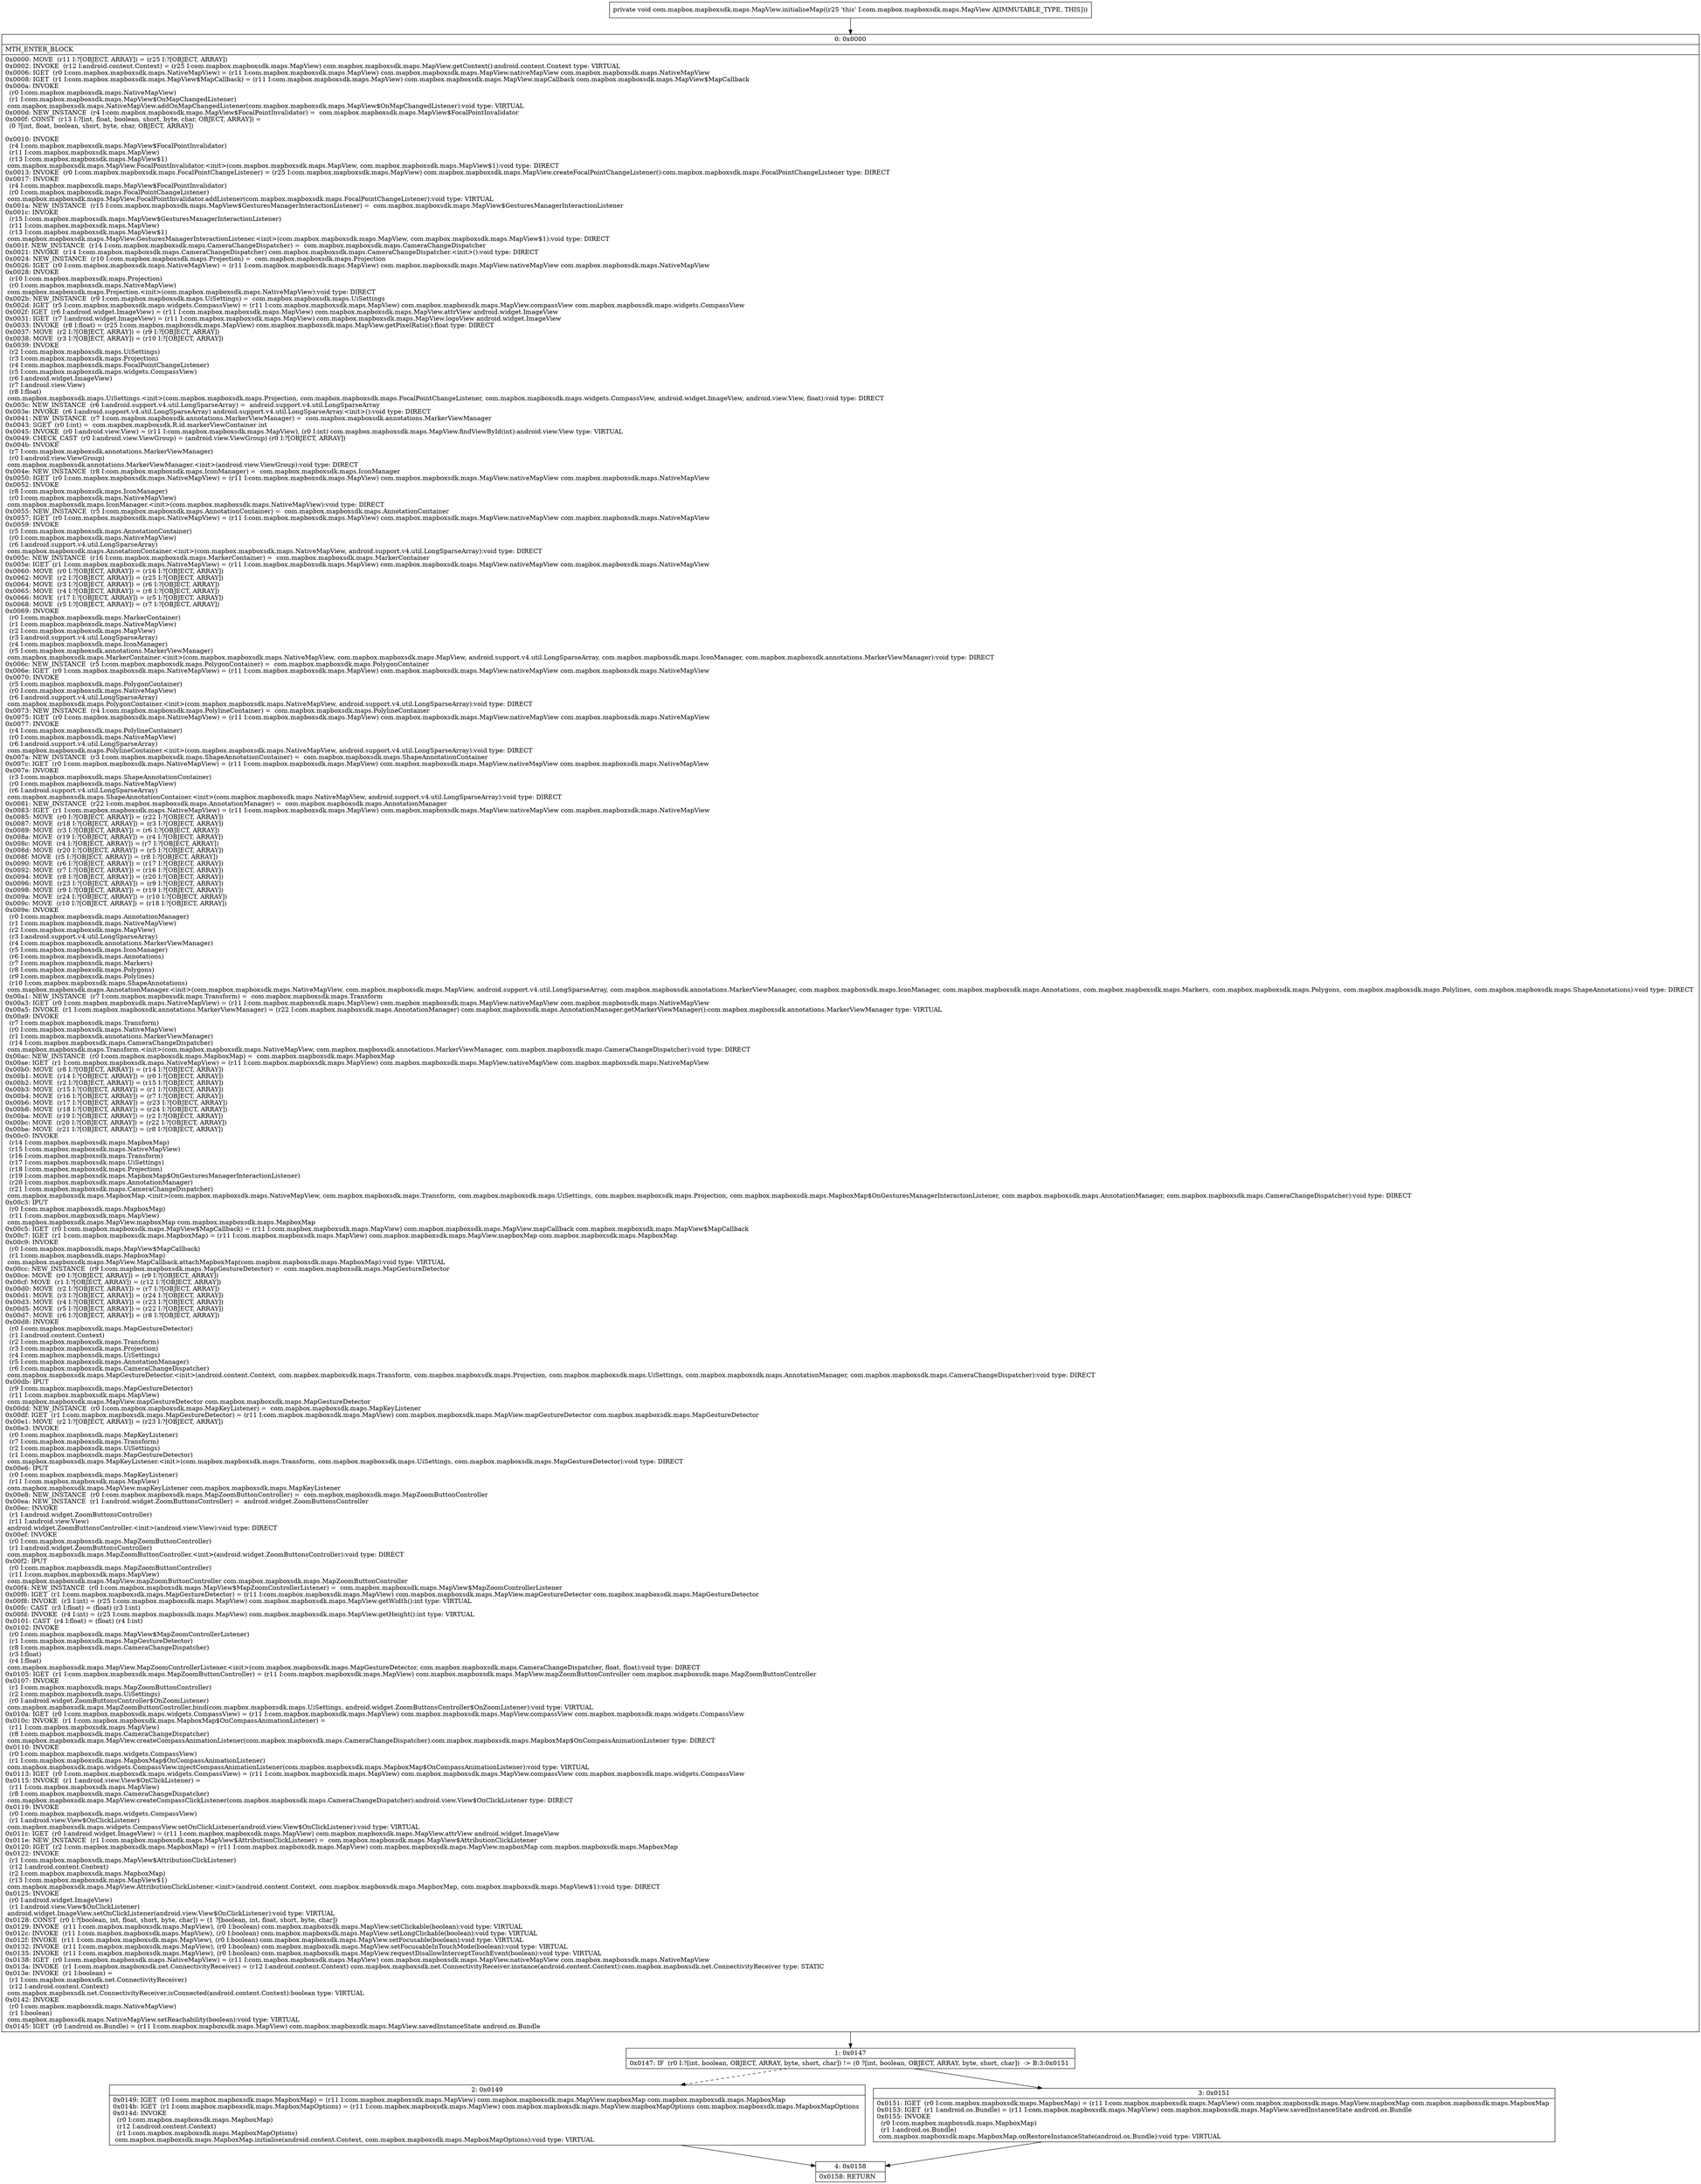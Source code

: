 digraph "CFG forcom.mapbox.mapboxsdk.maps.MapView.initialiseMap()V" {
Node_0 [shape=record,label="{0\:\ 0x0000|MTH_ENTER_BLOCK\l|0x0000: MOVE  (r11 I:?[OBJECT, ARRAY]) = (r25 I:?[OBJECT, ARRAY]) \l0x0002: INVOKE  (r12 I:android.content.Context) = (r25 I:com.mapbox.mapboxsdk.maps.MapView) com.mapbox.mapboxsdk.maps.MapView.getContext():android.content.Context type: VIRTUAL \l0x0006: IGET  (r0 I:com.mapbox.mapboxsdk.maps.NativeMapView) = (r11 I:com.mapbox.mapboxsdk.maps.MapView) com.mapbox.mapboxsdk.maps.MapView.nativeMapView com.mapbox.mapboxsdk.maps.NativeMapView \l0x0008: IGET  (r1 I:com.mapbox.mapboxsdk.maps.MapView$MapCallback) = (r11 I:com.mapbox.mapboxsdk.maps.MapView) com.mapbox.mapboxsdk.maps.MapView.mapCallback com.mapbox.mapboxsdk.maps.MapView$MapCallback \l0x000a: INVOKE  \l  (r0 I:com.mapbox.mapboxsdk.maps.NativeMapView)\l  (r1 I:com.mapbox.mapboxsdk.maps.MapView$OnMapChangedListener)\l com.mapbox.mapboxsdk.maps.NativeMapView.addOnMapChangedListener(com.mapbox.mapboxsdk.maps.MapView$OnMapChangedListener):void type: VIRTUAL \l0x000d: NEW_INSTANCE  (r4 I:com.mapbox.mapboxsdk.maps.MapView$FocalPointInvalidator) =  com.mapbox.mapboxsdk.maps.MapView$FocalPointInvalidator \l0x000f: CONST  (r13 I:?[int, float, boolean, short, byte, char, OBJECT, ARRAY]) = \l  (0 ?[int, float, boolean, short, byte, char, OBJECT, ARRAY])\l \l0x0010: INVOKE  \l  (r4 I:com.mapbox.mapboxsdk.maps.MapView$FocalPointInvalidator)\l  (r11 I:com.mapbox.mapboxsdk.maps.MapView)\l  (r13 I:com.mapbox.mapboxsdk.maps.MapView$1)\l com.mapbox.mapboxsdk.maps.MapView.FocalPointInvalidator.\<init\>(com.mapbox.mapboxsdk.maps.MapView, com.mapbox.mapboxsdk.maps.MapView$1):void type: DIRECT \l0x0013: INVOKE  (r0 I:com.mapbox.mapboxsdk.maps.FocalPointChangeListener) = (r25 I:com.mapbox.mapboxsdk.maps.MapView) com.mapbox.mapboxsdk.maps.MapView.createFocalPointChangeListener():com.mapbox.mapboxsdk.maps.FocalPointChangeListener type: DIRECT \l0x0017: INVOKE  \l  (r4 I:com.mapbox.mapboxsdk.maps.MapView$FocalPointInvalidator)\l  (r0 I:com.mapbox.mapboxsdk.maps.FocalPointChangeListener)\l com.mapbox.mapboxsdk.maps.MapView.FocalPointInvalidator.addListener(com.mapbox.mapboxsdk.maps.FocalPointChangeListener):void type: VIRTUAL \l0x001a: NEW_INSTANCE  (r15 I:com.mapbox.mapboxsdk.maps.MapView$GesturesManagerInteractionListener) =  com.mapbox.mapboxsdk.maps.MapView$GesturesManagerInteractionListener \l0x001c: INVOKE  \l  (r15 I:com.mapbox.mapboxsdk.maps.MapView$GesturesManagerInteractionListener)\l  (r11 I:com.mapbox.mapboxsdk.maps.MapView)\l  (r13 I:com.mapbox.mapboxsdk.maps.MapView$1)\l com.mapbox.mapboxsdk.maps.MapView.GesturesManagerInteractionListener.\<init\>(com.mapbox.mapboxsdk.maps.MapView, com.mapbox.mapboxsdk.maps.MapView$1):void type: DIRECT \l0x001f: NEW_INSTANCE  (r14 I:com.mapbox.mapboxsdk.maps.CameraChangeDispatcher) =  com.mapbox.mapboxsdk.maps.CameraChangeDispatcher \l0x0021: INVOKE  (r14 I:com.mapbox.mapboxsdk.maps.CameraChangeDispatcher) com.mapbox.mapboxsdk.maps.CameraChangeDispatcher.\<init\>():void type: DIRECT \l0x0024: NEW_INSTANCE  (r10 I:com.mapbox.mapboxsdk.maps.Projection) =  com.mapbox.mapboxsdk.maps.Projection \l0x0026: IGET  (r0 I:com.mapbox.mapboxsdk.maps.NativeMapView) = (r11 I:com.mapbox.mapboxsdk.maps.MapView) com.mapbox.mapboxsdk.maps.MapView.nativeMapView com.mapbox.mapboxsdk.maps.NativeMapView \l0x0028: INVOKE  \l  (r10 I:com.mapbox.mapboxsdk.maps.Projection)\l  (r0 I:com.mapbox.mapboxsdk.maps.NativeMapView)\l com.mapbox.mapboxsdk.maps.Projection.\<init\>(com.mapbox.mapboxsdk.maps.NativeMapView):void type: DIRECT \l0x002b: NEW_INSTANCE  (r9 I:com.mapbox.mapboxsdk.maps.UiSettings) =  com.mapbox.mapboxsdk.maps.UiSettings \l0x002d: IGET  (r5 I:com.mapbox.mapboxsdk.maps.widgets.CompassView) = (r11 I:com.mapbox.mapboxsdk.maps.MapView) com.mapbox.mapboxsdk.maps.MapView.compassView com.mapbox.mapboxsdk.maps.widgets.CompassView \l0x002f: IGET  (r6 I:android.widget.ImageView) = (r11 I:com.mapbox.mapboxsdk.maps.MapView) com.mapbox.mapboxsdk.maps.MapView.attrView android.widget.ImageView \l0x0031: IGET  (r7 I:android.widget.ImageView) = (r11 I:com.mapbox.mapboxsdk.maps.MapView) com.mapbox.mapboxsdk.maps.MapView.logoView android.widget.ImageView \l0x0033: INVOKE  (r8 I:float) = (r25 I:com.mapbox.mapboxsdk.maps.MapView) com.mapbox.mapboxsdk.maps.MapView.getPixelRatio():float type: DIRECT \l0x0037: MOVE  (r2 I:?[OBJECT, ARRAY]) = (r9 I:?[OBJECT, ARRAY]) \l0x0038: MOVE  (r3 I:?[OBJECT, ARRAY]) = (r10 I:?[OBJECT, ARRAY]) \l0x0039: INVOKE  \l  (r2 I:com.mapbox.mapboxsdk.maps.UiSettings)\l  (r3 I:com.mapbox.mapboxsdk.maps.Projection)\l  (r4 I:com.mapbox.mapboxsdk.maps.FocalPointChangeListener)\l  (r5 I:com.mapbox.mapboxsdk.maps.widgets.CompassView)\l  (r6 I:android.widget.ImageView)\l  (r7 I:android.view.View)\l  (r8 I:float)\l com.mapbox.mapboxsdk.maps.UiSettings.\<init\>(com.mapbox.mapboxsdk.maps.Projection, com.mapbox.mapboxsdk.maps.FocalPointChangeListener, com.mapbox.mapboxsdk.maps.widgets.CompassView, android.widget.ImageView, android.view.View, float):void type: DIRECT \l0x003c: NEW_INSTANCE  (r6 I:android.support.v4.util.LongSparseArray) =  android.support.v4.util.LongSparseArray \l0x003e: INVOKE  (r6 I:android.support.v4.util.LongSparseArray) android.support.v4.util.LongSparseArray.\<init\>():void type: DIRECT \l0x0041: NEW_INSTANCE  (r7 I:com.mapbox.mapboxsdk.annotations.MarkerViewManager) =  com.mapbox.mapboxsdk.annotations.MarkerViewManager \l0x0043: SGET  (r0 I:int) =  com.mapbox.mapboxsdk.R.id.markerViewContainer int \l0x0045: INVOKE  (r0 I:android.view.View) = (r11 I:com.mapbox.mapboxsdk.maps.MapView), (r0 I:int) com.mapbox.mapboxsdk.maps.MapView.findViewById(int):android.view.View type: VIRTUAL \l0x0049: CHECK_CAST  (r0 I:android.view.ViewGroup) = (android.view.ViewGroup) (r0 I:?[OBJECT, ARRAY]) \l0x004b: INVOKE  \l  (r7 I:com.mapbox.mapboxsdk.annotations.MarkerViewManager)\l  (r0 I:android.view.ViewGroup)\l com.mapbox.mapboxsdk.annotations.MarkerViewManager.\<init\>(android.view.ViewGroup):void type: DIRECT \l0x004e: NEW_INSTANCE  (r8 I:com.mapbox.mapboxsdk.maps.IconManager) =  com.mapbox.mapboxsdk.maps.IconManager \l0x0050: IGET  (r0 I:com.mapbox.mapboxsdk.maps.NativeMapView) = (r11 I:com.mapbox.mapboxsdk.maps.MapView) com.mapbox.mapboxsdk.maps.MapView.nativeMapView com.mapbox.mapboxsdk.maps.NativeMapView \l0x0052: INVOKE  \l  (r8 I:com.mapbox.mapboxsdk.maps.IconManager)\l  (r0 I:com.mapbox.mapboxsdk.maps.NativeMapView)\l com.mapbox.mapboxsdk.maps.IconManager.\<init\>(com.mapbox.mapboxsdk.maps.NativeMapView):void type: DIRECT \l0x0055: NEW_INSTANCE  (r5 I:com.mapbox.mapboxsdk.maps.AnnotationContainer) =  com.mapbox.mapboxsdk.maps.AnnotationContainer \l0x0057: IGET  (r0 I:com.mapbox.mapboxsdk.maps.NativeMapView) = (r11 I:com.mapbox.mapboxsdk.maps.MapView) com.mapbox.mapboxsdk.maps.MapView.nativeMapView com.mapbox.mapboxsdk.maps.NativeMapView \l0x0059: INVOKE  \l  (r5 I:com.mapbox.mapboxsdk.maps.AnnotationContainer)\l  (r0 I:com.mapbox.mapboxsdk.maps.NativeMapView)\l  (r6 I:android.support.v4.util.LongSparseArray)\l com.mapbox.mapboxsdk.maps.AnnotationContainer.\<init\>(com.mapbox.mapboxsdk.maps.NativeMapView, android.support.v4.util.LongSparseArray):void type: DIRECT \l0x005c: NEW_INSTANCE  (r16 I:com.mapbox.mapboxsdk.maps.MarkerContainer) =  com.mapbox.mapboxsdk.maps.MarkerContainer \l0x005e: IGET  (r1 I:com.mapbox.mapboxsdk.maps.NativeMapView) = (r11 I:com.mapbox.mapboxsdk.maps.MapView) com.mapbox.mapboxsdk.maps.MapView.nativeMapView com.mapbox.mapboxsdk.maps.NativeMapView \l0x0060: MOVE  (r0 I:?[OBJECT, ARRAY]) = (r16 I:?[OBJECT, ARRAY]) \l0x0062: MOVE  (r2 I:?[OBJECT, ARRAY]) = (r25 I:?[OBJECT, ARRAY]) \l0x0064: MOVE  (r3 I:?[OBJECT, ARRAY]) = (r6 I:?[OBJECT, ARRAY]) \l0x0065: MOVE  (r4 I:?[OBJECT, ARRAY]) = (r8 I:?[OBJECT, ARRAY]) \l0x0066: MOVE  (r17 I:?[OBJECT, ARRAY]) = (r5 I:?[OBJECT, ARRAY]) \l0x0068: MOVE  (r5 I:?[OBJECT, ARRAY]) = (r7 I:?[OBJECT, ARRAY]) \l0x0069: INVOKE  \l  (r0 I:com.mapbox.mapboxsdk.maps.MarkerContainer)\l  (r1 I:com.mapbox.mapboxsdk.maps.NativeMapView)\l  (r2 I:com.mapbox.mapboxsdk.maps.MapView)\l  (r3 I:android.support.v4.util.LongSparseArray)\l  (r4 I:com.mapbox.mapboxsdk.maps.IconManager)\l  (r5 I:com.mapbox.mapboxsdk.annotations.MarkerViewManager)\l com.mapbox.mapboxsdk.maps.MarkerContainer.\<init\>(com.mapbox.mapboxsdk.maps.NativeMapView, com.mapbox.mapboxsdk.maps.MapView, android.support.v4.util.LongSparseArray, com.mapbox.mapboxsdk.maps.IconManager, com.mapbox.mapboxsdk.annotations.MarkerViewManager):void type: DIRECT \l0x006c: NEW_INSTANCE  (r5 I:com.mapbox.mapboxsdk.maps.PolygonContainer) =  com.mapbox.mapboxsdk.maps.PolygonContainer \l0x006e: IGET  (r0 I:com.mapbox.mapboxsdk.maps.NativeMapView) = (r11 I:com.mapbox.mapboxsdk.maps.MapView) com.mapbox.mapboxsdk.maps.MapView.nativeMapView com.mapbox.mapboxsdk.maps.NativeMapView \l0x0070: INVOKE  \l  (r5 I:com.mapbox.mapboxsdk.maps.PolygonContainer)\l  (r0 I:com.mapbox.mapboxsdk.maps.NativeMapView)\l  (r6 I:android.support.v4.util.LongSparseArray)\l com.mapbox.mapboxsdk.maps.PolygonContainer.\<init\>(com.mapbox.mapboxsdk.maps.NativeMapView, android.support.v4.util.LongSparseArray):void type: DIRECT \l0x0073: NEW_INSTANCE  (r4 I:com.mapbox.mapboxsdk.maps.PolylineContainer) =  com.mapbox.mapboxsdk.maps.PolylineContainer \l0x0075: IGET  (r0 I:com.mapbox.mapboxsdk.maps.NativeMapView) = (r11 I:com.mapbox.mapboxsdk.maps.MapView) com.mapbox.mapboxsdk.maps.MapView.nativeMapView com.mapbox.mapboxsdk.maps.NativeMapView \l0x0077: INVOKE  \l  (r4 I:com.mapbox.mapboxsdk.maps.PolylineContainer)\l  (r0 I:com.mapbox.mapboxsdk.maps.NativeMapView)\l  (r6 I:android.support.v4.util.LongSparseArray)\l com.mapbox.mapboxsdk.maps.PolylineContainer.\<init\>(com.mapbox.mapboxsdk.maps.NativeMapView, android.support.v4.util.LongSparseArray):void type: DIRECT \l0x007a: NEW_INSTANCE  (r3 I:com.mapbox.mapboxsdk.maps.ShapeAnnotationContainer) =  com.mapbox.mapboxsdk.maps.ShapeAnnotationContainer \l0x007c: IGET  (r0 I:com.mapbox.mapboxsdk.maps.NativeMapView) = (r11 I:com.mapbox.mapboxsdk.maps.MapView) com.mapbox.mapboxsdk.maps.MapView.nativeMapView com.mapbox.mapboxsdk.maps.NativeMapView \l0x007e: INVOKE  \l  (r3 I:com.mapbox.mapboxsdk.maps.ShapeAnnotationContainer)\l  (r0 I:com.mapbox.mapboxsdk.maps.NativeMapView)\l  (r6 I:android.support.v4.util.LongSparseArray)\l com.mapbox.mapboxsdk.maps.ShapeAnnotationContainer.\<init\>(com.mapbox.mapboxsdk.maps.NativeMapView, android.support.v4.util.LongSparseArray):void type: DIRECT \l0x0081: NEW_INSTANCE  (r22 I:com.mapbox.mapboxsdk.maps.AnnotationManager) =  com.mapbox.mapboxsdk.maps.AnnotationManager \l0x0083: IGET  (r1 I:com.mapbox.mapboxsdk.maps.NativeMapView) = (r11 I:com.mapbox.mapboxsdk.maps.MapView) com.mapbox.mapboxsdk.maps.MapView.nativeMapView com.mapbox.mapboxsdk.maps.NativeMapView \l0x0085: MOVE  (r0 I:?[OBJECT, ARRAY]) = (r22 I:?[OBJECT, ARRAY]) \l0x0087: MOVE  (r18 I:?[OBJECT, ARRAY]) = (r3 I:?[OBJECT, ARRAY]) \l0x0089: MOVE  (r3 I:?[OBJECT, ARRAY]) = (r6 I:?[OBJECT, ARRAY]) \l0x008a: MOVE  (r19 I:?[OBJECT, ARRAY]) = (r4 I:?[OBJECT, ARRAY]) \l0x008c: MOVE  (r4 I:?[OBJECT, ARRAY]) = (r7 I:?[OBJECT, ARRAY]) \l0x008d: MOVE  (r20 I:?[OBJECT, ARRAY]) = (r5 I:?[OBJECT, ARRAY]) \l0x008f: MOVE  (r5 I:?[OBJECT, ARRAY]) = (r8 I:?[OBJECT, ARRAY]) \l0x0090: MOVE  (r6 I:?[OBJECT, ARRAY]) = (r17 I:?[OBJECT, ARRAY]) \l0x0092: MOVE  (r7 I:?[OBJECT, ARRAY]) = (r16 I:?[OBJECT, ARRAY]) \l0x0094: MOVE  (r8 I:?[OBJECT, ARRAY]) = (r20 I:?[OBJECT, ARRAY]) \l0x0096: MOVE  (r23 I:?[OBJECT, ARRAY]) = (r9 I:?[OBJECT, ARRAY]) \l0x0098: MOVE  (r9 I:?[OBJECT, ARRAY]) = (r19 I:?[OBJECT, ARRAY]) \l0x009a: MOVE  (r24 I:?[OBJECT, ARRAY]) = (r10 I:?[OBJECT, ARRAY]) \l0x009c: MOVE  (r10 I:?[OBJECT, ARRAY]) = (r18 I:?[OBJECT, ARRAY]) \l0x009e: INVOKE  \l  (r0 I:com.mapbox.mapboxsdk.maps.AnnotationManager)\l  (r1 I:com.mapbox.mapboxsdk.maps.NativeMapView)\l  (r2 I:com.mapbox.mapboxsdk.maps.MapView)\l  (r3 I:android.support.v4.util.LongSparseArray)\l  (r4 I:com.mapbox.mapboxsdk.annotations.MarkerViewManager)\l  (r5 I:com.mapbox.mapboxsdk.maps.IconManager)\l  (r6 I:com.mapbox.mapboxsdk.maps.Annotations)\l  (r7 I:com.mapbox.mapboxsdk.maps.Markers)\l  (r8 I:com.mapbox.mapboxsdk.maps.Polygons)\l  (r9 I:com.mapbox.mapboxsdk.maps.Polylines)\l  (r10 I:com.mapbox.mapboxsdk.maps.ShapeAnnotations)\l com.mapbox.mapboxsdk.maps.AnnotationManager.\<init\>(com.mapbox.mapboxsdk.maps.NativeMapView, com.mapbox.mapboxsdk.maps.MapView, android.support.v4.util.LongSparseArray, com.mapbox.mapboxsdk.annotations.MarkerViewManager, com.mapbox.mapboxsdk.maps.IconManager, com.mapbox.mapboxsdk.maps.Annotations, com.mapbox.mapboxsdk.maps.Markers, com.mapbox.mapboxsdk.maps.Polygons, com.mapbox.mapboxsdk.maps.Polylines, com.mapbox.mapboxsdk.maps.ShapeAnnotations):void type: DIRECT \l0x00a1: NEW_INSTANCE  (r7 I:com.mapbox.mapboxsdk.maps.Transform) =  com.mapbox.mapboxsdk.maps.Transform \l0x00a3: IGET  (r0 I:com.mapbox.mapboxsdk.maps.NativeMapView) = (r11 I:com.mapbox.mapboxsdk.maps.MapView) com.mapbox.mapboxsdk.maps.MapView.nativeMapView com.mapbox.mapboxsdk.maps.NativeMapView \l0x00a5: INVOKE  (r1 I:com.mapbox.mapboxsdk.annotations.MarkerViewManager) = (r22 I:com.mapbox.mapboxsdk.maps.AnnotationManager) com.mapbox.mapboxsdk.maps.AnnotationManager.getMarkerViewManager():com.mapbox.mapboxsdk.annotations.MarkerViewManager type: VIRTUAL \l0x00a9: INVOKE  \l  (r7 I:com.mapbox.mapboxsdk.maps.Transform)\l  (r0 I:com.mapbox.mapboxsdk.maps.NativeMapView)\l  (r1 I:com.mapbox.mapboxsdk.annotations.MarkerViewManager)\l  (r14 I:com.mapbox.mapboxsdk.maps.CameraChangeDispatcher)\l com.mapbox.mapboxsdk.maps.Transform.\<init\>(com.mapbox.mapboxsdk.maps.NativeMapView, com.mapbox.mapboxsdk.annotations.MarkerViewManager, com.mapbox.mapboxsdk.maps.CameraChangeDispatcher):void type: DIRECT \l0x00ac: NEW_INSTANCE  (r0 I:com.mapbox.mapboxsdk.maps.MapboxMap) =  com.mapbox.mapboxsdk.maps.MapboxMap \l0x00ae: IGET  (r1 I:com.mapbox.mapboxsdk.maps.NativeMapView) = (r11 I:com.mapbox.mapboxsdk.maps.MapView) com.mapbox.mapboxsdk.maps.MapView.nativeMapView com.mapbox.mapboxsdk.maps.NativeMapView \l0x00b0: MOVE  (r8 I:?[OBJECT, ARRAY]) = (r14 I:?[OBJECT, ARRAY]) \l0x00b1: MOVE  (r14 I:?[OBJECT, ARRAY]) = (r0 I:?[OBJECT, ARRAY]) \l0x00b2: MOVE  (r2 I:?[OBJECT, ARRAY]) = (r15 I:?[OBJECT, ARRAY]) \l0x00b3: MOVE  (r15 I:?[OBJECT, ARRAY]) = (r1 I:?[OBJECT, ARRAY]) \l0x00b4: MOVE  (r16 I:?[OBJECT, ARRAY]) = (r7 I:?[OBJECT, ARRAY]) \l0x00b6: MOVE  (r17 I:?[OBJECT, ARRAY]) = (r23 I:?[OBJECT, ARRAY]) \l0x00b8: MOVE  (r18 I:?[OBJECT, ARRAY]) = (r24 I:?[OBJECT, ARRAY]) \l0x00ba: MOVE  (r19 I:?[OBJECT, ARRAY]) = (r2 I:?[OBJECT, ARRAY]) \l0x00bc: MOVE  (r20 I:?[OBJECT, ARRAY]) = (r22 I:?[OBJECT, ARRAY]) \l0x00be: MOVE  (r21 I:?[OBJECT, ARRAY]) = (r8 I:?[OBJECT, ARRAY]) \l0x00c0: INVOKE  \l  (r14 I:com.mapbox.mapboxsdk.maps.MapboxMap)\l  (r15 I:com.mapbox.mapboxsdk.maps.NativeMapView)\l  (r16 I:com.mapbox.mapboxsdk.maps.Transform)\l  (r17 I:com.mapbox.mapboxsdk.maps.UiSettings)\l  (r18 I:com.mapbox.mapboxsdk.maps.Projection)\l  (r19 I:com.mapbox.mapboxsdk.maps.MapboxMap$OnGesturesManagerInteractionListener)\l  (r20 I:com.mapbox.mapboxsdk.maps.AnnotationManager)\l  (r21 I:com.mapbox.mapboxsdk.maps.CameraChangeDispatcher)\l com.mapbox.mapboxsdk.maps.MapboxMap.\<init\>(com.mapbox.mapboxsdk.maps.NativeMapView, com.mapbox.mapboxsdk.maps.Transform, com.mapbox.mapboxsdk.maps.UiSettings, com.mapbox.mapboxsdk.maps.Projection, com.mapbox.mapboxsdk.maps.MapboxMap$OnGesturesManagerInteractionListener, com.mapbox.mapboxsdk.maps.AnnotationManager, com.mapbox.mapboxsdk.maps.CameraChangeDispatcher):void type: DIRECT \l0x00c3: IPUT  \l  (r0 I:com.mapbox.mapboxsdk.maps.MapboxMap)\l  (r11 I:com.mapbox.mapboxsdk.maps.MapView)\l com.mapbox.mapboxsdk.maps.MapView.mapboxMap com.mapbox.mapboxsdk.maps.MapboxMap \l0x00c5: IGET  (r0 I:com.mapbox.mapboxsdk.maps.MapView$MapCallback) = (r11 I:com.mapbox.mapboxsdk.maps.MapView) com.mapbox.mapboxsdk.maps.MapView.mapCallback com.mapbox.mapboxsdk.maps.MapView$MapCallback \l0x00c7: IGET  (r1 I:com.mapbox.mapboxsdk.maps.MapboxMap) = (r11 I:com.mapbox.mapboxsdk.maps.MapView) com.mapbox.mapboxsdk.maps.MapView.mapboxMap com.mapbox.mapboxsdk.maps.MapboxMap \l0x00c9: INVOKE  \l  (r0 I:com.mapbox.mapboxsdk.maps.MapView$MapCallback)\l  (r1 I:com.mapbox.mapboxsdk.maps.MapboxMap)\l com.mapbox.mapboxsdk.maps.MapView.MapCallback.attachMapboxMap(com.mapbox.mapboxsdk.maps.MapboxMap):void type: VIRTUAL \l0x00cc: NEW_INSTANCE  (r9 I:com.mapbox.mapboxsdk.maps.MapGestureDetector) =  com.mapbox.mapboxsdk.maps.MapGestureDetector \l0x00ce: MOVE  (r0 I:?[OBJECT, ARRAY]) = (r9 I:?[OBJECT, ARRAY]) \l0x00cf: MOVE  (r1 I:?[OBJECT, ARRAY]) = (r12 I:?[OBJECT, ARRAY]) \l0x00d0: MOVE  (r2 I:?[OBJECT, ARRAY]) = (r7 I:?[OBJECT, ARRAY]) \l0x00d1: MOVE  (r3 I:?[OBJECT, ARRAY]) = (r24 I:?[OBJECT, ARRAY]) \l0x00d3: MOVE  (r4 I:?[OBJECT, ARRAY]) = (r23 I:?[OBJECT, ARRAY]) \l0x00d5: MOVE  (r5 I:?[OBJECT, ARRAY]) = (r22 I:?[OBJECT, ARRAY]) \l0x00d7: MOVE  (r6 I:?[OBJECT, ARRAY]) = (r8 I:?[OBJECT, ARRAY]) \l0x00d8: INVOKE  \l  (r0 I:com.mapbox.mapboxsdk.maps.MapGestureDetector)\l  (r1 I:android.content.Context)\l  (r2 I:com.mapbox.mapboxsdk.maps.Transform)\l  (r3 I:com.mapbox.mapboxsdk.maps.Projection)\l  (r4 I:com.mapbox.mapboxsdk.maps.UiSettings)\l  (r5 I:com.mapbox.mapboxsdk.maps.AnnotationManager)\l  (r6 I:com.mapbox.mapboxsdk.maps.CameraChangeDispatcher)\l com.mapbox.mapboxsdk.maps.MapGestureDetector.\<init\>(android.content.Context, com.mapbox.mapboxsdk.maps.Transform, com.mapbox.mapboxsdk.maps.Projection, com.mapbox.mapboxsdk.maps.UiSettings, com.mapbox.mapboxsdk.maps.AnnotationManager, com.mapbox.mapboxsdk.maps.CameraChangeDispatcher):void type: DIRECT \l0x00db: IPUT  \l  (r9 I:com.mapbox.mapboxsdk.maps.MapGestureDetector)\l  (r11 I:com.mapbox.mapboxsdk.maps.MapView)\l com.mapbox.mapboxsdk.maps.MapView.mapGestureDetector com.mapbox.mapboxsdk.maps.MapGestureDetector \l0x00dd: NEW_INSTANCE  (r0 I:com.mapbox.mapboxsdk.maps.MapKeyListener) =  com.mapbox.mapboxsdk.maps.MapKeyListener \l0x00df: IGET  (r1 I:com.mapbox.mapboxsdk.maps.MapGestureDetector) = (r11 I:com.mapbox.mapboxsdk.maps.MapView) com.mapbox.mapboxsdk.maps.MapView.mapGestureDetector com.mapbox.mapboxsdk.maps.MapGestureDetector \l0x00e1: MOVE  (r2 I:?[OBJECT, ARRAY]) = (r23 I:?[OBJECT, ARRAY]) \l0x00e3: INVOKE  \l  (r0 I:com.mapbox.mapboxsdk.maps.MapKeyListener)\l  (r7 I:com.mapbox.mapboxsdk.maps.Transform)\l  (r2 I:com.mapbox.mapboxsdk.maps.UiSettings)\l  (r1 I:com.mapbox.mapboxsdk.maps.MapGestureDetector)\l com.mapbox.mapboxsdk.maps.MapKeyListener.\<init\>(com.mapbox.mapboxsdk.maps.Transform, com.mapbox.mapboxsdk.maps.UiSettings, com.mapbox.mapboxsdk.maps.MapGestureDetector):void type: DIRECT \l0x00e6: IPUT  \l  (r0 I:com.mapbox.mapboxsdk.maps.MapKeyListener)\l  (r11 I:com.mapbox.mapboxsdk.maps.MapView)\l com.mapbox.mapboxsdk.maps.MapView.mapKeyListener com.mapbox.mapboxsdk.maps.MapKeyListener \l0x00e8: NEW_INSTANCE  (r0 I:com.mapbox.mapboxsdk.maps.MapZoomButtonController) =  com.mapbox.mapboxsdk.maps.MapZoomButtonController \l0x00ea: NEW_INSTANCE  (r1 I:android.widget.ZoomButtonsController) =  android.widget.ZoomButtonsController \l0x00ec: INVOKE  \l  (r1 I:android.widget.ZoomButtonsController)\l  (r11 I:android.view.View)\l android.widget.ZoomButtonsController.\<init\>(android.view.View):void type: DIRECT \l0x00ef: INVOKE  \l  (r0 I:com.mapbox.mapboxsdk.maps.MapZoomButtonController)\l  (r1 I:android.widget.ZoomButtonsController)\l com.mapbox.mapboxsdk.maps.MapZoomButtonController.\<init\>(android.widget.ZoomButtonsController):void type: DIRECT \l0x00f2: IPUT  \l  (r0 I:com.mapbox.mapboxsdk.maps.MapZoomButtonController)\l  (r11 I:com.mapbox.mapboxsdk.maps.MapView)\l com.mapbox.mapboxsdk.maps.MapView.mapZoomButtonController com.mapbox.mapboxsdk.maps.MapZoomButtonController \l0x00f4: NEW_INSTANCE  (r0 I:com.mapbox.mapboxsdk.maps.MapView$MapZoomControllerListener) =  com.mapbox.mapboxsdk.maps.MapView$MapZoomControllerListener \l0x00f6: IGET  (r1 I:com.mapbox.mapboxsdk.maps.MapGestureDetector) = (r11 I:com.mapbox.mapboxsdk.maps.MapView) com.mapbox.mapboxsdk.maps.MapView.mapGestureDetector com.mapbox.mapboxsdk.maps.MapGestureDetector \l0x00f8: INVOKE  (r3 I:int) = (r25 I:com.mapbox.mapboxsdk.maps.MapView) com.mapbox.mapboxsdk.maps.MapView.getWidth():int type: VIRTUAL \l0x00fc: CAST  (r3 I:float) = (float) (r3 I:int) \l0x00fd: INVOKE  (r4 I:int) = (r25 I:com.mapbox.mapboxsdk.maps.MapView) com.mapbox.mapboxsdk.maps.MapView.getHeight():int type: VIRTUAL \l0x0101: CAST  (r4 I:float) = (float) (r4 I:int) \l0x0102: INVOKE  \l  (r0 I:com.mapbox.mapboxsdk.maps.MapView$MapZoomControllerListener)\l  (r1 I:com.mapbox.mapboxsdk.maps.MapGestureDetector)\l  (r8 I:com.mapbox.mapboxsdk.maps.CameraChangeDispatcher)\l  (r3 I:float)\l  (r4 I:float)\l com.mapbox.mapboxsdk.maps.MapView.MapZoomControllerListener.\<init\>(com.mapbox.mapboxsdk.maps.MapGestureDetector, com.mapbox.mapboxsdk.maps.CameraChangeDispatcher, float, float):void type: DIRECT \l0x0105: IGET  (r1 I:com.mapbox.mapboxsdk.maps.MapZoomButtonController) = (r11 I:com.mapbox.mapboxsdk.maps.MapView) com.mapbox.mapboxsdk.maps.MapView.mapZoomButtonController com.mapbox.mapboxsdk.maps.MapZoomButtonController \l0x0107: INVOKE  \l  (r1 I:com.mapbox.mapboxsdk.maps.MapZoomButtonController)\l  (r2 I:com.mapbox.mapboxsdk.maps.UiSettings)\l  (r0 I:android.widget.ZoomButtonsController$OnZoomListener)\l com.mapbox.mapboxsdk.maps.MapZoomButtonController.bind(com.mapbox.mapboxsdk.maps.UiSettings, android.widget.ZoomButtonsController$OnZoomListener):void type: VIRTUAL \l0x010a: IGET  (r0 I:com.mapbox.mapboxsdk.maps.widgets.CompassView) = (r11 I:com.mapbox.mapboxsdk.maps.MapView) com.mapbox.mapboxsdk.maps.MapView.compassView com.mapbox.mapboxsdk.maps.widgets.CompassView \l0x010c: INVOKE  (r1 I:com.mapbox.mapboxsdk.maps.MapboxMap$OnCompassAnimationListener) = \l  (r11 I:com.mapbox.mapboxsdk.maps.MapView)\l  (r8 I:com.mapbox.mapboxsdk.maps.CameraChangeDispatcher)\l com.mapbox.mapboxsdk.maps.MapView.createCompassAnimationListener(com.mapbox.mapboxsdk.maps.CameraChangeDispatcher):com.mapbox.mapboxsdk.maps.MapboxMap$OnCompassAnimationListener type: DIRECT \l0x0110: INVOKE  \l  (r0 I:com.mapbox.mapboxsdk.maps.widgets.CompassView)\l  (r1 I:com.mapbox.mapboxsdk.maps.MapboxMap$OnCompassAnimationListener)\l com.mapbox.mapboxsdk.maps.widgets.CompassView.injectCompassAnimationListener(com.mapbox.mapboxsdk.maps.MapboxMap$OnCompassAnimationListener):void type: VIRTUAL \l0x0113: IGET  (r0 I:com.mapbox.mapboxsdk.maps.widgets.CompassView) = (r11 I:com.mapbox.mapboxsdk.maps.MapView) com.mapbox.mapboxsdk.maps.MapView.compassView com.mapbox.mapboxsdk.maps.widgets.CompassView \l0x0115: INVOKE  (r1 I:android.view.View$OnClickListener) = \l  (r11 I:com.mapbox.mapboxsdk.maps.MapView)\l  (r8 I:com.mapbox.mapboxsdk.maps.CameraChangeDispatcher)\l com.mapbox.mapboxsdk.maps.MapView.createCompassClickListener(com.mapbox.mapboxsdk.maps.CameraChangeDispatcher):android.view.View$OnClickListener type: DIRECT \l0x0119: INVOKE  \l  (r0 I:com.mapbox.mapboxsdk.maps.widgets.CompassView)\l  (r1 I:android.view.View$OnClickListener)\l com.mapbox.mapboxsdk.maps.widgets.CompassView.setOnClickListener(android.view.View$OnClickListener):void type: VIRTUAL \l0x011c: IGET  (r0 I:android.widget.ImageView) = (r11 I:com.mapbox.mapboxsdk.maps.MapView) com.mapbox.mapboxsdk.maps.MapView.attrView android.widget.ImageView \l0x011e: NEW_INSTANCE  (r1 I:com.mapbox.mapboxsdk.maps.MapView$AttributionClickListener) =  com.mapbox.mapboxsdk.maps.MapView$AttributionClickListener \l0x0120: IGET  (r2 I:com.mapbox.mapboxsdk.maps.MapboxMap) = (r11 I:com.mapbox.mapboxsdk.maps.MapView) com.mapbox.mapboxsdk.maps.MapView.mapboxMap com.mapbox.mapboxsdk.maps.MapboxMap \l0x0122: INVOKE  \l  (r1 I:com.mapbox.mapboxsdk.maps.MapView$AttributionClickListener)\l  (r12 I:android.content.Context)\l  (r2 I:com.mapbox.mapboxsdk.maps.MapboxMap)\l  (r13 I:com.mapbox.mapboxsdk.maps.MapView$1)\l com.mapbox.mapboxsdk.maps.MapView.AttributionClickListener.\<init\>(android.content.Context, com.mapbox.mapboxsdk.maps.MapboxMap, com.mapbox.mapboxsdk.maps.MapView$1):void type: DIRECT \l0x0125: INVOKE  \l  (r0 I:android.widget.ImageView)\l  (r1 I:android.view.View$OnClickListener)\l android.widget.ImageView.setOnClickListener(android.view.View$OnClickListener):void type: VIRTUAL \l0x0128: CONST  (r0 I:?[boolean, int, float, short, byte, char]) = (1 ?[boolean, int, float, short, byte, char]) \l0x0129: INVOKE  (r11 I:com.mapbox.mapboxsdk.maps.MapView), (r0 I:boolean) com.mapbox.mapboxsdk.maps.MapView.setClickable(boolean):void type: VIRTUAL \l0x012c: INVOKE  (r11 I:com.mapbox.mapboxsdk.maps.MapView), (r0 I:boolean) com.mapbox.mapboxsdk.maps.MapView.setLongClickable(boolean):void type: VIRTUAL \l0x012f: INVOKE  (r11 I:com.mapbox.mapboxsdk.maps.MapView), (r0 I:boolean) com.mapbox.mapboxsdk.maps.MapView.setFocusable(boolean):void type: VIRTUAL \l0x0132: INVOKE  (r11 I:com.mapbox.mapboxsdk.maps.MapView), (r0 I:boolean) com.mapbox.mapboxsdk.maps.MapView.setFocusableInTouchMode(boolean):void type: VIRTUAL \l0x0135: INVOKE  (r11 I:com.mapbox.mapboxsdk.maps.MapView), (r0 I:boolean) com.mapbox.mapboxsdk.maps.MapView.requestDisallowInterceptTouchEvent(boolean):void type: VIRTUAL \l0x0138: IGET  (r0 I:com.mapbox.mapboxsdk.maps.NativeMapView) = (r11 I:com.mapbox.mapboxsdk.maps.MapView) com.mapbox.mapboxsdk.maps.MapView.nativeMapView com.mapbox.mapboxsdk.maps.NativeMapView \l0x013a: INVOKE  (r1 I:com.mapbox.mapboxsdk.net.ConnectivityReceiver) = (r12 I:android.content.Context) com.mapbox.mapboxsdk.net.ConnectivityReceiver.instance(android.content.Context):com.mapbox.mapboxsdk.net.ConnectivityReceiver type: STATIC \l0x013e: INVOKE  (r1 I:boolean) = \l  (r1 I:com.mapbox.mapboxsdk.net.ConnectivityReceiver)\l  (r12 I:android.content.Context)\l com.mapbox.mapboxsdk.net.ConnectivityReceiver.isConnected(android.content.Context):boolean type: VIRTUAL \l0x0142: INVOKE  \l  (r0 I:com.mapbox.mapboxsdk.maps.NativeMapView)\l  (r1 I:boolean)\l com.mapbox.mapboxsdk.maps.NativeMapView.setReachability(boolean):void type: VIRTUAL \l0x0145: IGET  (r0 I:android.os.Bundle) = (r11 I:com.mapbox.mapboxsdk.maps.MapView) com.mapbox.mapboxsdk.maps.MapView.savedInstanceState android.os.Bundle \l}"];
Node_1 [shape=record,label="{1\:\ 0x0147|0x0147: IF  (r0 I:?[int, boolean, OBJECT, ARRAY, byte, short, char]) != (0 ?[int, boolean, OBJECT, ARRAY, byte, short, char])  \-\> B:3:0x0151 \l}"];
Node_2 [shape=record,label="{2\:\ 0x0149|0x0149: IGET  (r0 I:com.mapbox.mapboxsdk.maps.MapboxMap) = (r11 I:com.mapbox.mapboxsdk.maps.MapView) com.mapbox.mapboxsdk.maps.MapView.mapboxMap com.mapbox.mapboxsdk.maps.MapboxMap \l0x014b: IGET  (r1 I:com.mapbox.mapboxsdk.maps.MapboxMapOptions) = (r11 I:com.mapbox.mapboxsdk.maps.MapView) com.mapbox.mapboxsdk.maps.MapView.mapboxMapOptions com.mapbox.mapboxsdk.maps.MapboxMapOptions \l0x014d: INVOKE  \l  (r0 I:com.mapbox.mapboxsdk.maps.MapboxMap)\l  (r12 I:android.content.Context)\l  (r1 I:com.mapbox.mapboxsdk.maps.MapboxMapOptions)\l com.mapbox.mapboxsdk.maps.MapboxMap.initialise(android.content.Context, com.mapbox.mapboxsdk.maps.MapboxMapOptions):void type: VIRTUAL \l}"];
Node_3 [shape=record,label="{3\:\ 0x0151|0x0151: IGET  (r0 I:com.mapbox.mapboxsdk.maps.MapboxMap) = (r11 I:com.mapbox.mapboxsdk.maps.MapView) com.mapbox.mapboxsdk.maps.MapView.mapboxMap com.mapbox.mapboxsdk.maps.MapboxMap \l0x0153: IGET  (r1 I:android.os.Bundle) = (r11 I:com.mapbox.mapboxsdk.maps.MapView) com.mapbox.mapboxsdk.maps.MapView.savedInstanceState android.os.Bundle \l0x0155: INVOKE  \l  (r0 I:com.mapbox.mapboxsdk.maps.MapboxMap)\l  (r1 I:android.os.Bundle)\l com.mapbox.mapboxsdk.maps.MapboxMap.onRestoreInstanceState(android.os.Bundle):void type: VIRTUAL \l}"];
Node_4 [shape=record,label="{4\:\ 0x0158|0x0158: RETURN   \l}"];
MethodNode[shape=record,label="{private void com.mapbox.mapboxsdk.maps.MapView.initialiseMap((r25 'this' I:com.mapbox.mapboxsdk.maps.MapView A[IMMUTABLE_TYPE, THIS])) }"];
MethodNode -> Node_0;
Node_0 -> Node_1;
Node_1 -> Node_2[style=dashed];
Node_1 -> Node_3;
Node_2 -> Node_4;
Node_3 -> Node_4;
}

